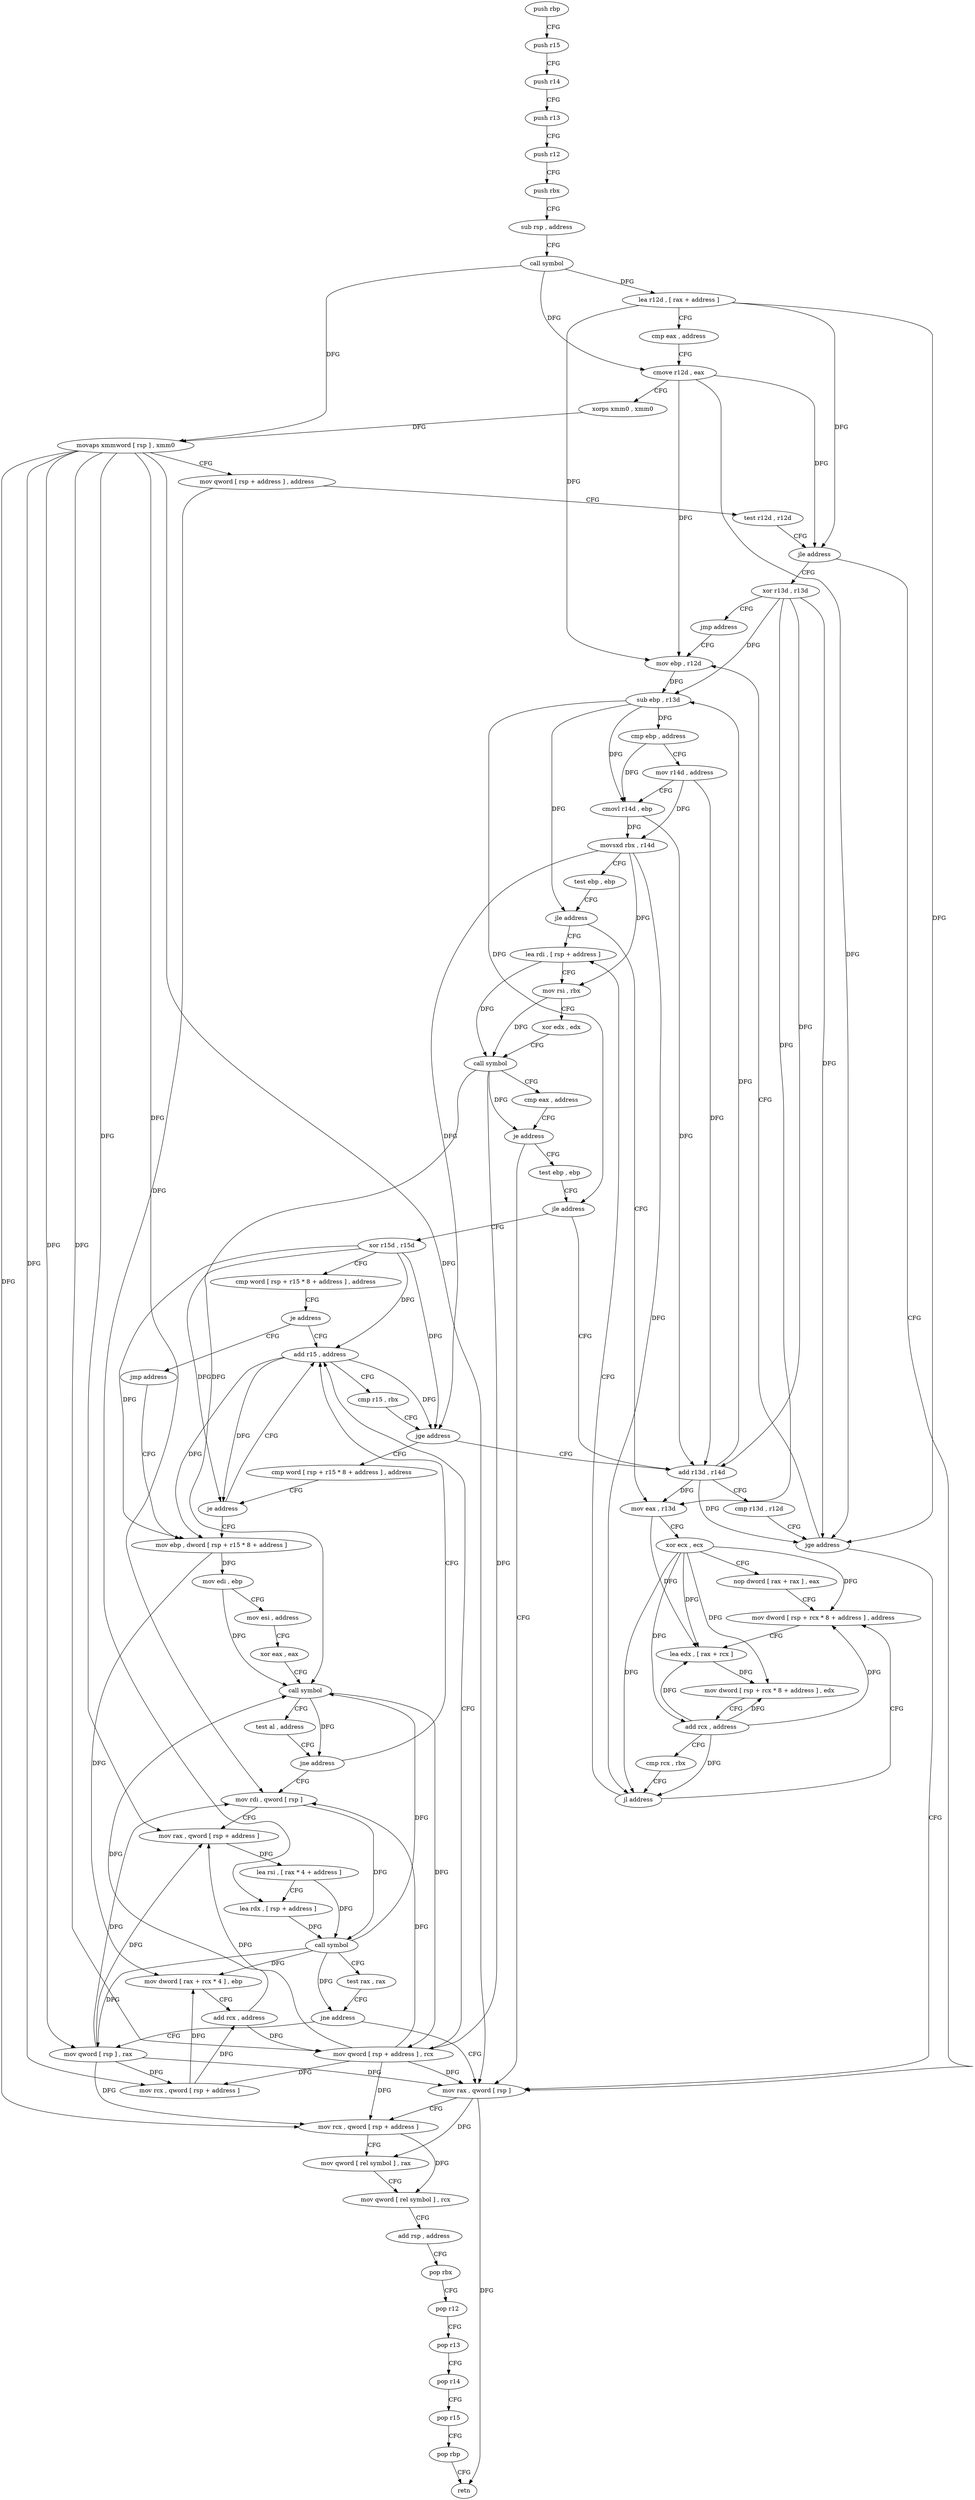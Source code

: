 digraph "func" {
"4257920" [label = "push rbp" ]
"4257921" [label = "push r15" ]
"4257923" [label = "push r14" ]
"4257925" [label = "push r13" ]
"4257927" [label = "push r12" ]
"4257929" [label = "push rbx" ]
"4257930" [label = "sub rsp , address" ]
"4257937" [label = "call symbol" ]
"4257942" [label = "lea r12d , [ rax + address ]" ]
"4257946" [label = "cmp eax , address" ]
"4257951" [label = "cmove r12d , eax" ]
"4257955" [label = "xorps xmm0 , xmm0" ]
"4257958" [label = "movaps xmmword [ rsp ] , xmm0" ]
"4257962" [label = "mov qword [ rsp + address ] , address" ]
"4257971" [label = "test r12d , r12d" ]
"4257974" [label = "jle address" ]
"4258210" [label = "mov rax , qword [ rsp ]" ]
"4257980" [label = "xor r13d , r13d" ]
"4258214" [label = "mov rcx , qword [ rsp + address ]" ]
"4258219" [label = "mov qword [ rel symbol ] , rax" ]
"4258226" [label = "mov qword [ rel symbol ] , rcx" ]
"4258233" [label = "add rsp , address" ]
"4258240" [label = "pop rbx" ]
"4258241" [label = "pop r12" ]
"4258243" [label = "pop r13" ]
"4258245" [label = "pop r14" ]
"4258247" [label = "pop r15" ]
"4258249" [label = "pop rbp" ]
"4258250" [label = "retn" ]
"4257983" [label = "jmp address" ]
"4258012" [label = "mov ebp , r12d" ]
"4258015" [label = "sub ebp , r13d" ]
"4258018" [label = "cmp ebp , address" ]
"4258021" [label = "mov r14d , address" ]
"4258027" [label = "cmovl r14d , ebp" ]
"4258031" [label = "movsxd rbx , r14d" ]
"4258034" [label = "test ebp , ebp" ]
"4258036" [label = "jle address" ]
"4258072" [label = "lea rdi , [ rsp + address ]" ]
"4258038" [label = "mov eax , r13d" ]
"4258077" [label = "mov rsi , rbx" ]
"4258080" [label = "xor edx , edx" ]
"4258082" [label = "call symbol" ]
"4258087" [label = "cmp eax , address" ]
"4258090" [label = "je address" ]
"4258092" [label = "test ebp , ebp" ]
"4258041" [label = "xor ecx , ecx" ]
"4258043" [label = "nop dword [ rax + rax ] , eax" ]
"4258048" [label = "mov dword [ rsp + rcx * 8 + address ] , address" ]
"4258094" [label = "jle address" ]
"4258000" [label = "add r13d , r14d" ]
"4258096" [label = "xor r15d , r15d" ]
"4258056" [label = "lea edx , [ rax + rcx ]" ]
"4258059" [label = "mov dword [ rsp + rcx * 8 + address ] , edx" ]
"4258063" [label = "add rcx , address" ]
"4258067" [label = "cmp rcx , rbx" ]
"4258070" [label = "jl address" ]
"4258003" [label = "cmp r13d , r12d" ]
"4258006" [label = "jge address" ]
"4258099" [label = "cmp word [ rsp + r15 * 8 + address ] , address" ]
"4258106" [label = "je address" ]
"4258133" [label = "add r15 , address" ]
"4258108" [label = "jmp address" ]
"4258137" [label = "cmp r15 , rbx" ]
"4258140" [label = "jge address" ]
"4258146" [label = "cmp word [ rsp + r15 * 8 + address ] , address" ]
"4258155" [label = "mov ebp , dword [ rsp + r15 * 8 + address ]" ]
"4258153" [label = "je address" ]
"4258160" [label = "mov edi , ebp" ]
"4258162" [label = "mov esi , address" ]
"4258167" [label = "xor eax , eax" ]
"4258169" [label = "call symbol" ]
"4258174" [label = "test al , address" ]
"4258176" [label = "jne address" ]
"4258178" [label = "mov rdi , qword [ rsp ]" ]
"4258182" [label = "mov rax , qword [ rsp + address ]" ]
"4258187" [label = "lea rsi , [ rax * 4 + address ]" ]
"4258195" [label = "lea rdx , [ rsp + address ]" ]
"4258200" [label = "call symbol" ]
"4258205" [label = "test rax , rax" ]
"4258208" [label = "jne address" ]
"4258112" [label = "mov qword [ rsp ] , rax" ]
"4258116" [label = "mov rcx , qword [ rsp + address ]" ]
"4258121" [label = "mov dword [ rax + rcx * 4 ] , ebp" ]
"4258124" [label = "add rcx , address" ]
"4258128" [label = "mov qword [ rsp + address ] , rcx" ]
"4257920" -> "4257921" [ label = "CFG" ]
"4257921" -> "4257923" [ label = "CFG" ]
"4257923" -> "4257925" [ label = "CFG" ]
"4257925" -> "4257927" [ label = "CFG" ]
"4257927" -> "4257929" [ label = "CFG" ]
"4257929" -> "4257930" [ label = "CFG" ]
"4257930" -> "4257937" [ label = "CFG" ]
"4257937" -> "4257942" [ label = "DFG" ]
"4257937" -> "4257951" [ label = "DFG" ]
"4257937" -> "4257958" [ label = "DFG" ]
"4257942" -> "4257946" [ label = "CFG" ]
"4257942" -> "4257974" [ label = "DFG" ]
"4257942" -> "4258012" [ label = "DFG" ]
"4257942" -> "4258006" [ label = "DFG" ]
"4257946" -> "4257951" [ label = "CFG" ]
"4257951" -> "4257955" [ label = "CFG" ]
"4257951" -> "4257974" [ label = "DFG" ]
"4257951" -> "4258012" [ label = "DFG" ]
"4257951" -> "4258006" [ label = "DFG" ]
"4257955" -> "4257958" [ label = "DFG" ]
"4257958" -> "4257962" [ label = "CFG" ]
"4257958" -> "4258210" [ label = "DFG" ]
"4257958" -> "4258214" [ label = "DFG" ]
"4257958" -> "4258178" [ label = "DFG" ]
"4257958" -> "4258182" [ label = "DFG" ]
"4257958" -> "4258112" [ label = "DFG" ]
"4257958" -> "4258116" [ label = "DFG" ]
"4257958" -> "4258128" [ label = "DFG" ]
"4257962" -> "4257971" [ label = "CFG" ]
"4257962" -> "4258195" [ label = "DFG" ]
"4257971" -> "4257974" [ label = "CFG" ]
"4257974" -> "4258210" [ label = "CFG" ]
"4257974" -> "4257980" [ label = "CFG" ]
"4258210" -> "4258214" [ label = "CFG" ]
"4258210" -> "4258219" [ label = "DFG" ]
"4258210" -> "4258250" [ label = "DFG" ]
"4257980" -> "4257983" [ label = "CFG" ]
"4257980" -> "4258015" [ label = "DFG" ]
"4257980" -> "4258038" [ label = "DFG" ]
"4257980" -> "4258000" [ label = "DFG" ]
"4257980" -> "4258006" [ label = "DFG" ]
"4258214" -> "4258219" [ label = "CFG" ]
"4258214" -> "4258226" [ label = "DFG" ]
"4258219" -> "4258226" [ label = "CFG" ]
"4258226" -> "4258233" [ label = "CFG" ]
"4258233" -> "4258240" [ label = "CFG" ]
"4258240" -> "4258241" [ label = "CFG" ]
"4258241" -> "4258243" [ label = "CFG" ]
"4258243" -> "4258245" [ label = "CFG" ]
"4258245" -> "4258247" [ label = "CFG" ]
"4258247" -> "4258249" [ label = "CFG" ]
"4258249" -> "4258250" [ label = "CFG" ]
"4257983" -> "4258012" [ label = "CFG" ]
"4258012" -> "4258015" [ label = "DFG" ]
"4258015" -> "4258018" [ label = "DFG" ]
"4258015" -> "4258027" [ label = "DFG" ]
"4258015" -> "4258036" [ label = "DFG" ]
"4258015" -> "4258094" [ label = "DFG" ]
"4258018" -> "4258021" [ label = "CFG" ]
"4258018" -> "4258027" [ label = "DFG" ]
"4258021" -> "4258027" [ label = "CFG" ]
"4258021" -> "4258031" [ label = "DFG" ]
"4258021" -> "4258000" [ label = "DFG" ]
"4258027" -> "4258031" [ label = "DFG" ]
"4258027" -> "4258000" [ label = "DFG" ]
"4258031" -> "4258034" [ label = "CFG" ]
"4258031" -> "4258077" [ label = "DFG" ]
"4258031" -> "4258070" [ label = "DFG" ]
"4258031" -> "4258140" [ label = "DFG" ]
"4258034" -> "4258036" [ label = "CFG" ]
"4258036" -> "4258072" [ label = "CFG" ]
"4258036" -> "4258038" [ label = "CFG" ]
"4258072" -> "4258077" [ label = "CFG" ]
"4258072" -> "4258082" [ label = "DFG" ]
"4258038" -> "4258041" [ label = "CFG" ]
"4258038" -> "4258056" [ label = "DFG" ]
"4258077" -> "4258080" [ label = "CFG" ]
"4258077" -> "4258082" [ label = "DFG" ]
"4258080" -> "4258082" [ label = "CFG" ]
"4258082" -> "4258087" [ label = "CFG" ]
"4258082" -> "4258090" [ label = "DFG" ]
"4258082" -> "4258169" [ label = "DFG" ]
"4258082" -> "4258128" [ label = "DFG" ]
"4258087" -> "4258090" [ label = "CFG" ]
"4258090" -> "4258210" [ label = "CFG" ]
"4258090" -> "4258092" [ label = "CFG" ]
"4258092" -> "4258094" [ label = "CFG" ]
"4258041" -> "4258043" [ label = "CFG" ]
"4258041" -> "4258048" [ label = "DFG" ]
"4258041" -> "4258056" [ label = "DFG" ]
"4258041" -> "4258059" [ label = "DFG" ]
"4258041" -> "4258063" [ label = "DFG" ]
"4258041" -> "4258070" [ label = "DFG" ]
"4258043" -> "4258048" [ label = "CFG" ]
"4258048" -> "4258056" [ label = "CFG" ]
"4258094" -> "4258000" [ label = "CFG" ]
"4258094" -> "4258096" [ label = "CFG" ]
"4258000" -> "4258003" [ label = "CFG" ]
"4258000" -> "4258015" [ label = "DFG" ]
"4258000" -> "4258038" [ label = "DFG" ]
"4258000" -> "4258006" [ label = "DFG" ]
"4258096" -> "4258099" [ label = "CFG" ]
"4258096" -> "4258133" [ label = "DFG" ]
"4258096" -> "4258140" [ label = "DFG" ]
"4258096" -> "4258153" [ label = "DFG" ]
"4258096" -> "4258155" [ label = "DFG" ]
"4258056" -> "4258059" [ label = "DFG" ]
"4258059" -> "4258063" [ label = "CFG" ]
"4258063" -> "4258067" [ label = "CFG" ]
"4258063" -> "4258048" [ label = "DFG" ]
"4258063" -> "4258056" [ label = "DFG" ]
"4258063" -> "4258059" [ label = "DFG" ]
"4258063" -> "4258070" [ label = "DFG" ]
"4258067" -> "4258070" [ label = "CFG" ]
"4258070" -> "4258048" [ label = "CFG" ]
"4258070" -> "4258072" [ label = "CFG" ]
"4258003" -> "4258006" [ label = "CFG" ]
"4258006" -> "4258210" [ label = "CFG" ]
"4258006" -> "4258012" [ label = "CFG" ]
"4258099" -> "4258106" [ label = "CFG" ]
"4258106" -> "4258133" [ label = "CFG" ]
"4258106" -> "4258108" [ label = "CFG" ]
"4258133" -> "4258137" [ label = "CFG" ]
"4258133" -> "4258140" [ label = "DFG" ]
"4258133" -> "4258153" [ label = "DFG" ]
"4258133" -> "4258155" [ label = "DFG" ]
"4258108" -> "4258155" [ label = "CFG" ]
"4258137" -> "4258140" [ label = "CFG" ]
"4258140" -> "4258000" [ label = "CFG" ]
"4258140" -> "4258146" [ label = "CFG" ]
"4258146" -> "4258153" [ label = "CFG" ]
"4258155" -> "4258160" [ label = "DFG" ]
"4258155" -> "4258121" [ label = "DFG" ]
"4258153" -> "4258133" [ label = "CFG" ]
"4258153" -> "4258155" [ label = "CFG" ]
"4258160" -> "4258162" [ label = "CFG" ]
"4258160" -> "4258169" [ label = "DFG" ]
"4258162" -> "4258167" [ label = "CFG" ]
"4258167" -> "4258169" [ label = "CFG" ]
"4258169" -> "4258174" [ label = "CFG" ]
"4258169" -> "4258176" [ label = "DFG" ]
"4258169" -> "4258128" [ label = "DFG" ]
"4258174" -> "4258176" [ label = "CFG" ]
"4258176" -> "4258133" [ label = "CFG" ]
"4258176" -> "4258178" [ label = "CFG" ]
"4258178" -> "4258182" [ label = "CFG" ]
"4258178" -> "4258200" [ label = "DFG" ]
"4258182" -> "4258187" [ label = "DFG" ]
"4258187" -> "4258195" [ label = "CFG" ]
"4258187" -> "4258200" [ label = "DFG" ]
"4258195" -> "4258200" [ label = "DFG" ]
"4258200" -> "4258205" [ label = "CFG" ]
"4258200" -> "4258208" [ label = "DFG" ]
"4258200" -> "4258112" [ label = "DFG" ]
"4258200" -> "4258121" [ label = "DFG" ]
"4258200" -> "4258169" [ label = "DFG" ]
"4258205" -> "4258208" [ label = "CFG" ]
"4258208" -> "4258112" [ label = "CFG" ]
"4258208" -> "4258210" [ label = "CFG" ]
"4258112" -> "4258116" [ label = "DFG" ]
"4258112" -> "4258210" [ label = "DFG" ]
"4258112" -> "4258214" [ label = "DFG" ]
"4258112" -> "4258178" [ label = "DFG" ]
"4258112" -> "4258182" [ label = "DFG" ]
"4258116" -> "4258121" [ label = "DFG" ]
"4258116" -> "4258124" [ label = "DFG" ]
"4258121" -> "4258124" [ label = "CFG" ]
"4258124" -> "4258128" [ label = "DFG" ]
"4258124" -> "4258169" [ label = "DFG" ]
"4258128" -> "4258133" [ label = "CFG" ]
"4258128" -> "4258210" [ label = "DFG" ]
"4258128" -> "4258214" [ label = "DFG" ]
"4258128" -> "4258178" [ label = "DFG" ]
"4258128" -> "4258182" [ label = "DFG" ]
"4258128" -> "4258116" [ label = "DFG" ]
}
